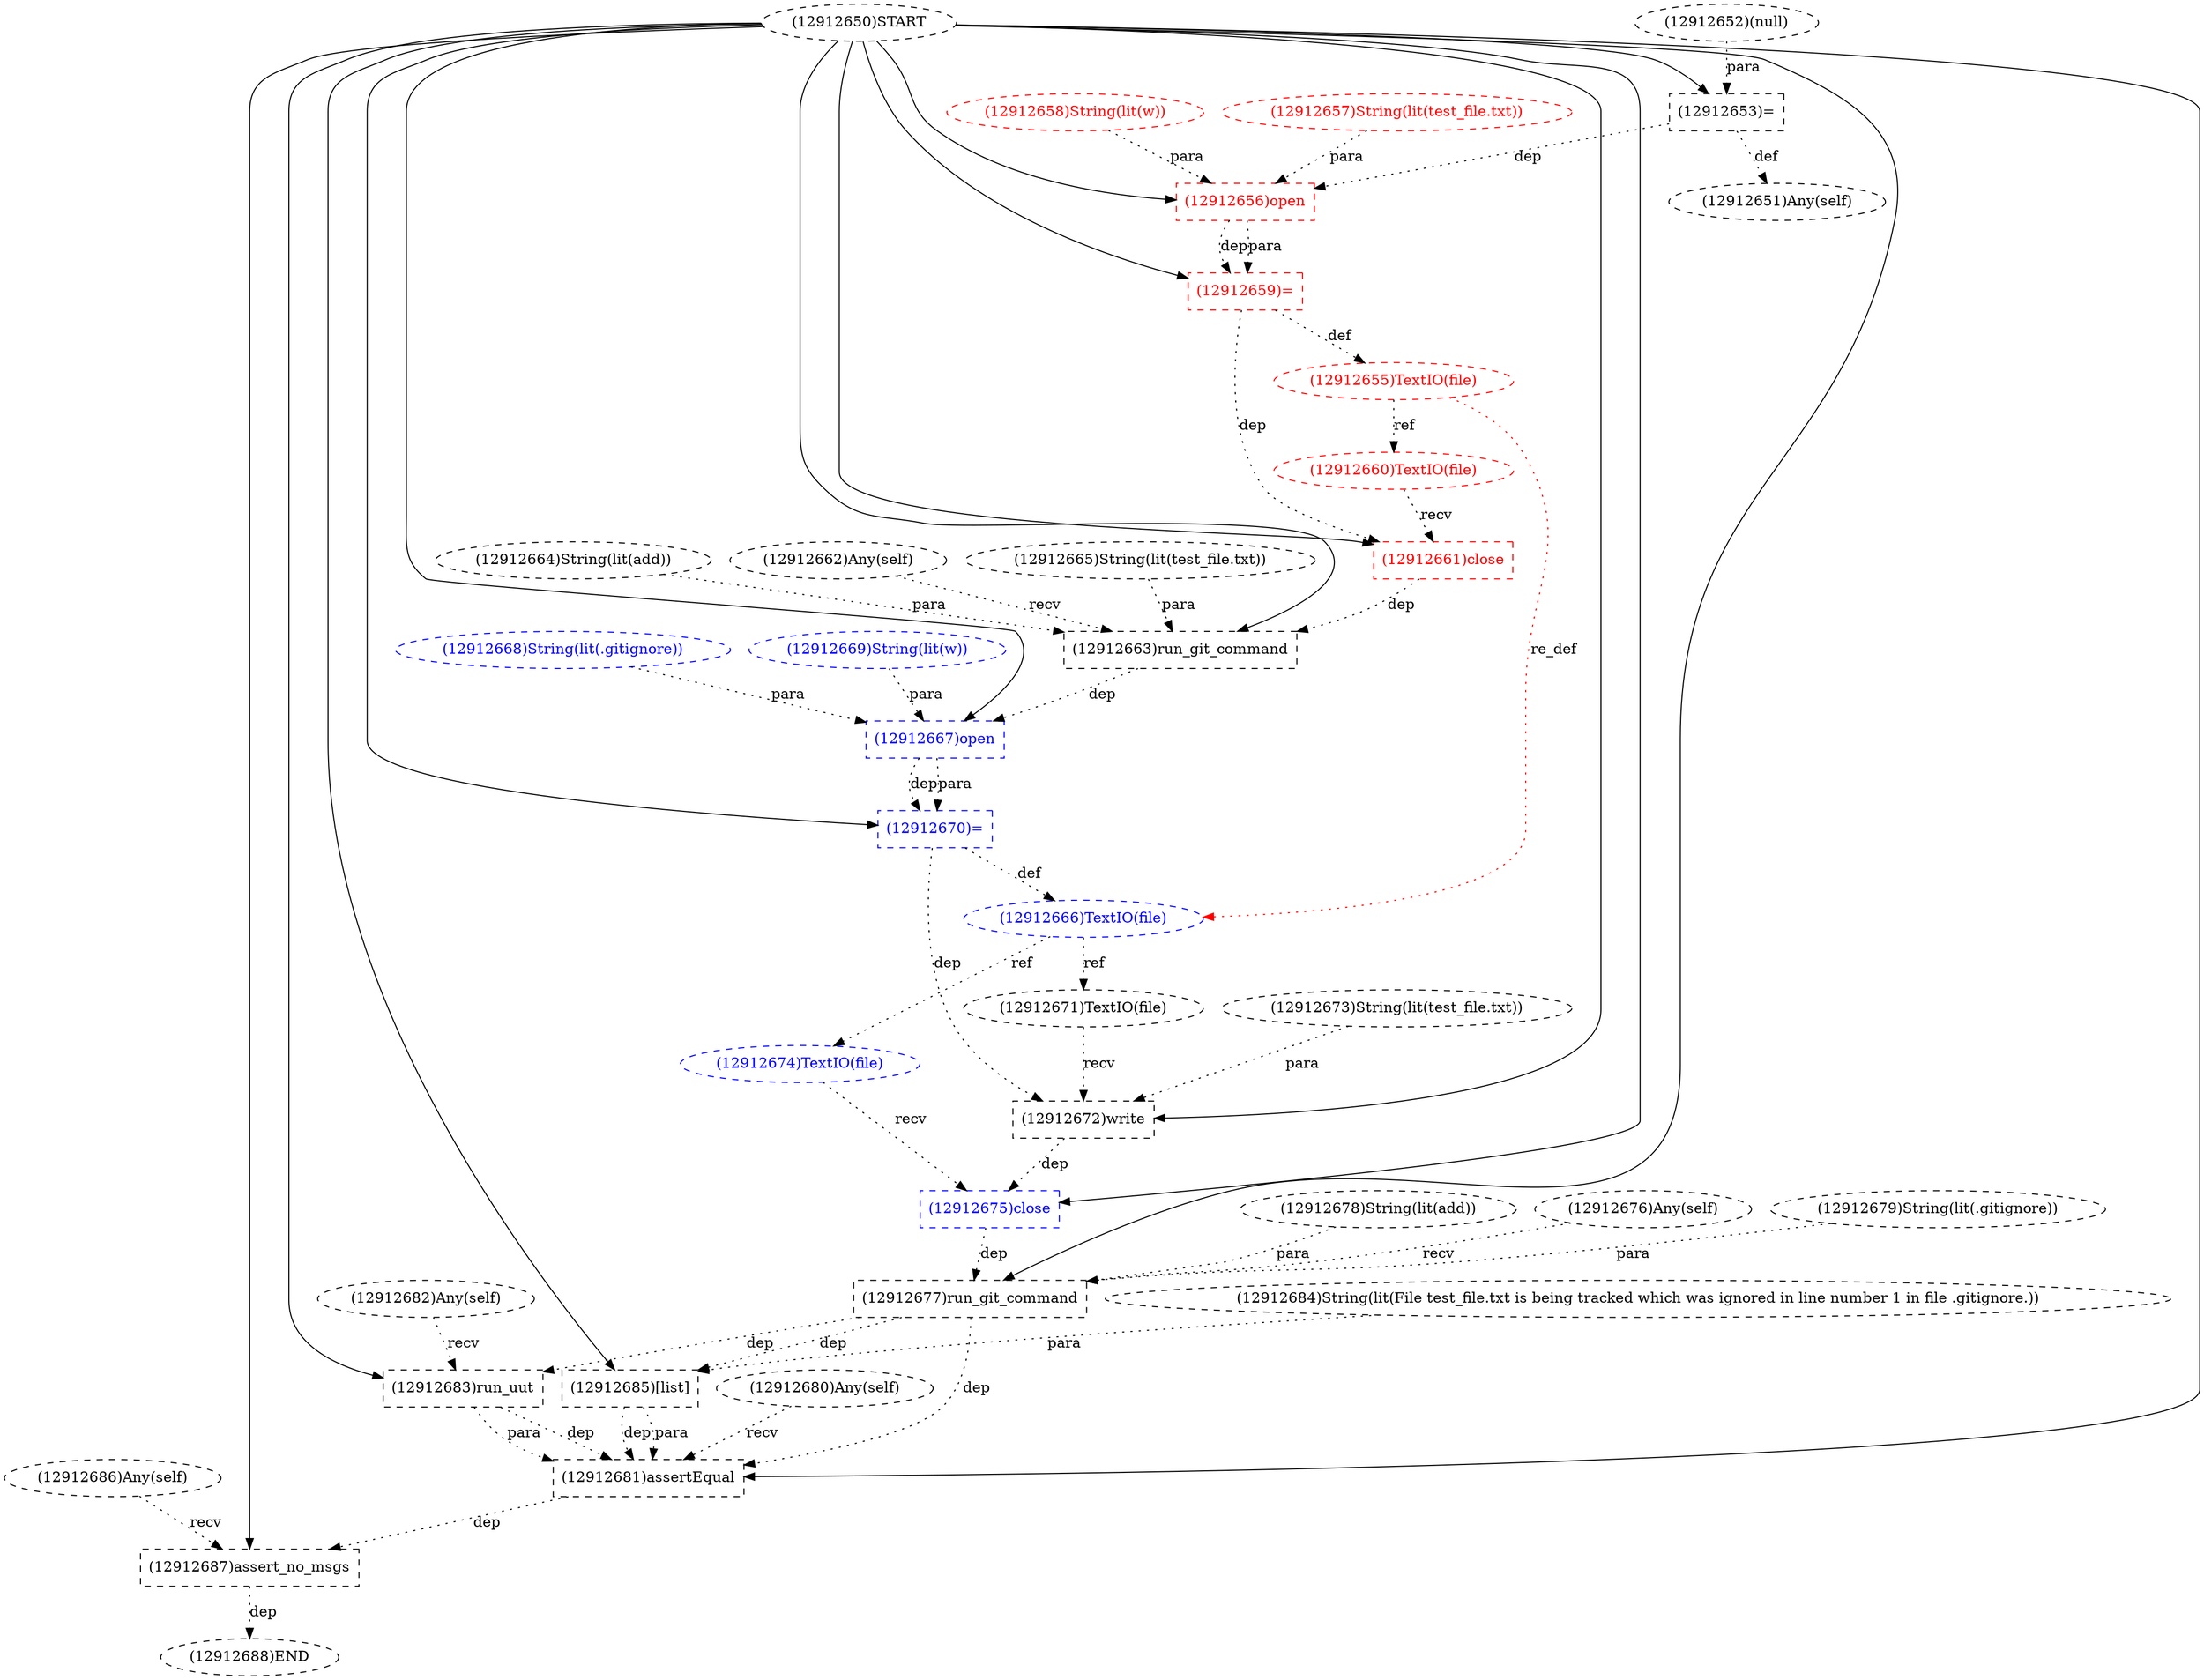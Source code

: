 digraph G {
1 [label="(12912686)Any(self)" shape=ellipse style=dashed]
2 [label="(12912688)END" style=dashed]
3 [label="(12912678)String(lit(add))" shape=ellipse style=dashed]
4 [label="(12912668)String(lit(.gitignore))" shape=ellipse style=dashed color=blue fontcolor=blue]
5 [label="(12912683)run_uut" shape=box style=dashed]
6 [label="(12912674)TextIO(file)" shape=ellipse style=dashed color=blue fontcolor=blue]
7 [label="(12912664)String(lit(add))" shape=ellipse style=dashed]
8 [label="(12912687)assert_no_msgs" shape=box style=dashed]
9 [label="(12912670)=" shape=box style=dashed color=blue fontcolor=blue]
10 [label="(12912681)assertEqual" shape=box style=dashed]
11 [label="(12912661)close" shape=box style=dashed color=red fontcolor=red]
12 [label="(12912671)TextIO(file)" shape=ellipse style=dashed]
13 [label="(12912662)Any(self)" shape=ellipse style=dashed]
14 [label="(12912652)(null)" shape=ellipse style=dashed]
15 [label="(12912653)=" shape=box style=dashed]
16 [label="(12912656)open" shape=box style=dashed color=red fontcolor=red]
17 [label="(12912658)String(lit(w))" shape=ellipse style=dashed color=red fontcolor=red]
18 [label="(12912665)String(lit(test_file.txt))" shape=ellipse style=dashed]
19 [label="(12912669)String(lit(w))" shape=ellipse style=dashed color=blue fontcolor=blue]
20 [label="(12912657)String(lit(test_file.txt))" shape=ellipse style=dashed color=red fontcolor=red]
21 [label="(12912650)START" style=dashed]
22 [label="(12912666)TextIO(file)" shape=ellipse style=dashed color=blue fontcolor=blue]
23 [label="(12912680)Any(self)" shape=ellipse style=dashed]
24 [label="(12912659)=" shape=box style=dashed color=red fontcolor=red]
25 [label="(12912672)write" shape=box style=dashed]
26 [label="(12912663)run_git_command" shape=box style=dashed]
27 [label="(12912684)String(lit(File test_file.txt is being tracked which was ignored in line number 1 in file .gitignore.))" shape=ellipse style=dashed]
28 [label="(12912660)TextIO(file)" shape=ellipse style=dashed color=red fontcolor=red]
29 [label="(12912682)Any(self)" shape=ellipse style=dashed]
30 [label="(12912685)[list]" shape=box style=dashed]
31 [label="(12912673)String(lit(test_file.txt))" shape=ellipse style=dashed]
32 [label="(12912675)close" shape=box style=dashed color=blue fontcolor=blue]
33 [label="(12912667)open" shape=box style=dashed color=blue fontcolor=blue]
34 [label="(12912655)TextIO(file)" shape=ellipse style=dashed color=red fontcolor=red]
35 [label="(12912651)Any(self)" shape=ellipse style=dashed]
36 [label="(12912677)run_git_command" shape=box style=dashed]
37 [label="(12912676)Any(self)" shape=ellipse style=dashed]
38 [label="(12912679)String(lit(.gitignore))" shape=ellipse style=dashed]
8 -> 2 [label="dep" style=dotted];
21 -> 5 [label="" style=solid];
29 -> 5 [label="recv" style=dotted];
36 -> 5 [label="dep" style=dotted];
22 -> 6 [label="ref" style=dotted];
21 -> 8 [label="" style=solid];
1 -> 8 [label="recv" style=dotted];
10 -> 8 [label="dep" style=dotted];
21 -> 9 [label="" style=solid];
33 -> 9 [label="dep" style=dotted];
33 -> 9 [label="para" style=dotted];
21 -> 10 [label="" style=solid];
23 -> 10 [label="recv" style=dotted];
5 -> 10 [label="dep" style=dotted];
5 -> 10 [label="para" style=dotted];
30 -> 10 [label="dep" style=dotted];
30 -> 10 [label="para" style=dotted];
36 -> 10 [label="dep" style=dotted];
21 -> 11 [label="" style=solid];
28 -> 11 [label="recv" style=dotted];
24 -> 11 [label="dep" style=dotted];
22 -> 12 [label="ref" style=dotted];
21 -> 15 [label="" style=solid];
14 -> 15 [label="para" style=dotted];
21 -> 16 [label="" style=solid];
20 -> 16 [label="para" style=dotted];
17 -> 16 [label="para" style=dotted];
15 -> 16 [label="dep" style=dotted];
9 -> 22 [label="def" style=dotted];
34 -> 22 [label="re_def" style=dotted color=red];
21 -> 24 [label="" style=solid];
16 -> 24 [label="dep" style=dotted];
16 -> 24 [label="para" style=dotted];
21 -> 25 [label="" style=solid];
12 -> 25 [label="recv" style=dotted];
31 -> 25 [label="para" style=dotted];
9 -> 25 [label="dep" style=dotted];
21 -> 26 [label="" style=solid];
13 -> 26 [label="recv" style=dotted];
7 -> 26 [label="para" style=dotted];
18 -> 26 [label="para" style=dotted];
11 -> 26 [label="dep" style=dotted];
34 -> 28 [label="ref" style=dotted];
21 -> 30 [label="" style=solid];
27 -> 30 [label="para" style=dotted];
36 -> 30 [label="dep" style=dotted];
21 -> 32 [label="" style=solid];
6 -> 32 [label="recv" style=dotted];
25 -> 32 [label="dep" style=dotted];
21 -> 33 [label="" style=solid];
4 -> 33 [label="para" style=dotted];
19 -> 33 [label="para" style=dotted];
26 -> 33 [label="dep" style=dotted];
24 -> 34 [label="def" style=dotted];
15 -> 35 [label="def" style=dotted];
21 -> 36 [label="" style=solid];
37 -> 36 [label="recv" style=dotted];
3 -> 36 [label="para" style=dotted];
38 -> 36 [label="para" style=dotted];
32 -> 36 [label="dep" style=dotted];
}